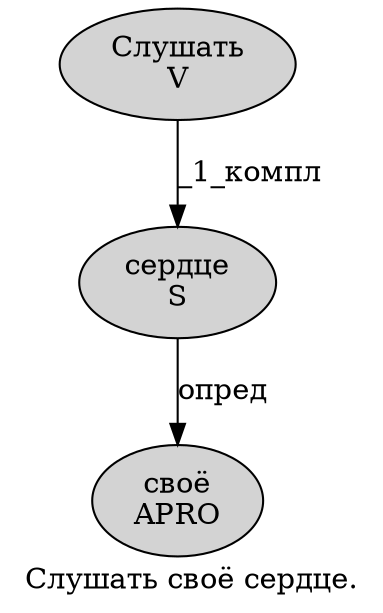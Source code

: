 digraph SENTENCE_1047 {
	graph [label="Слушать своё сердце."]
	node [style=filled]
		0 [label="Слушать
V" color="" fillcolor=lightgray penwidth=1 shape=ellipse]
		1 [label="своё
APRO" color="" fillcolor=lightgray penwidth=1 shape=ellipse]
		2 [label="сердце
S" color="" fillcolor=lightgray penwidth=1 shape=ellipse]
			0 -> 2 [label="_1_компл"]
			2 -> 1 [label="опред"]
}